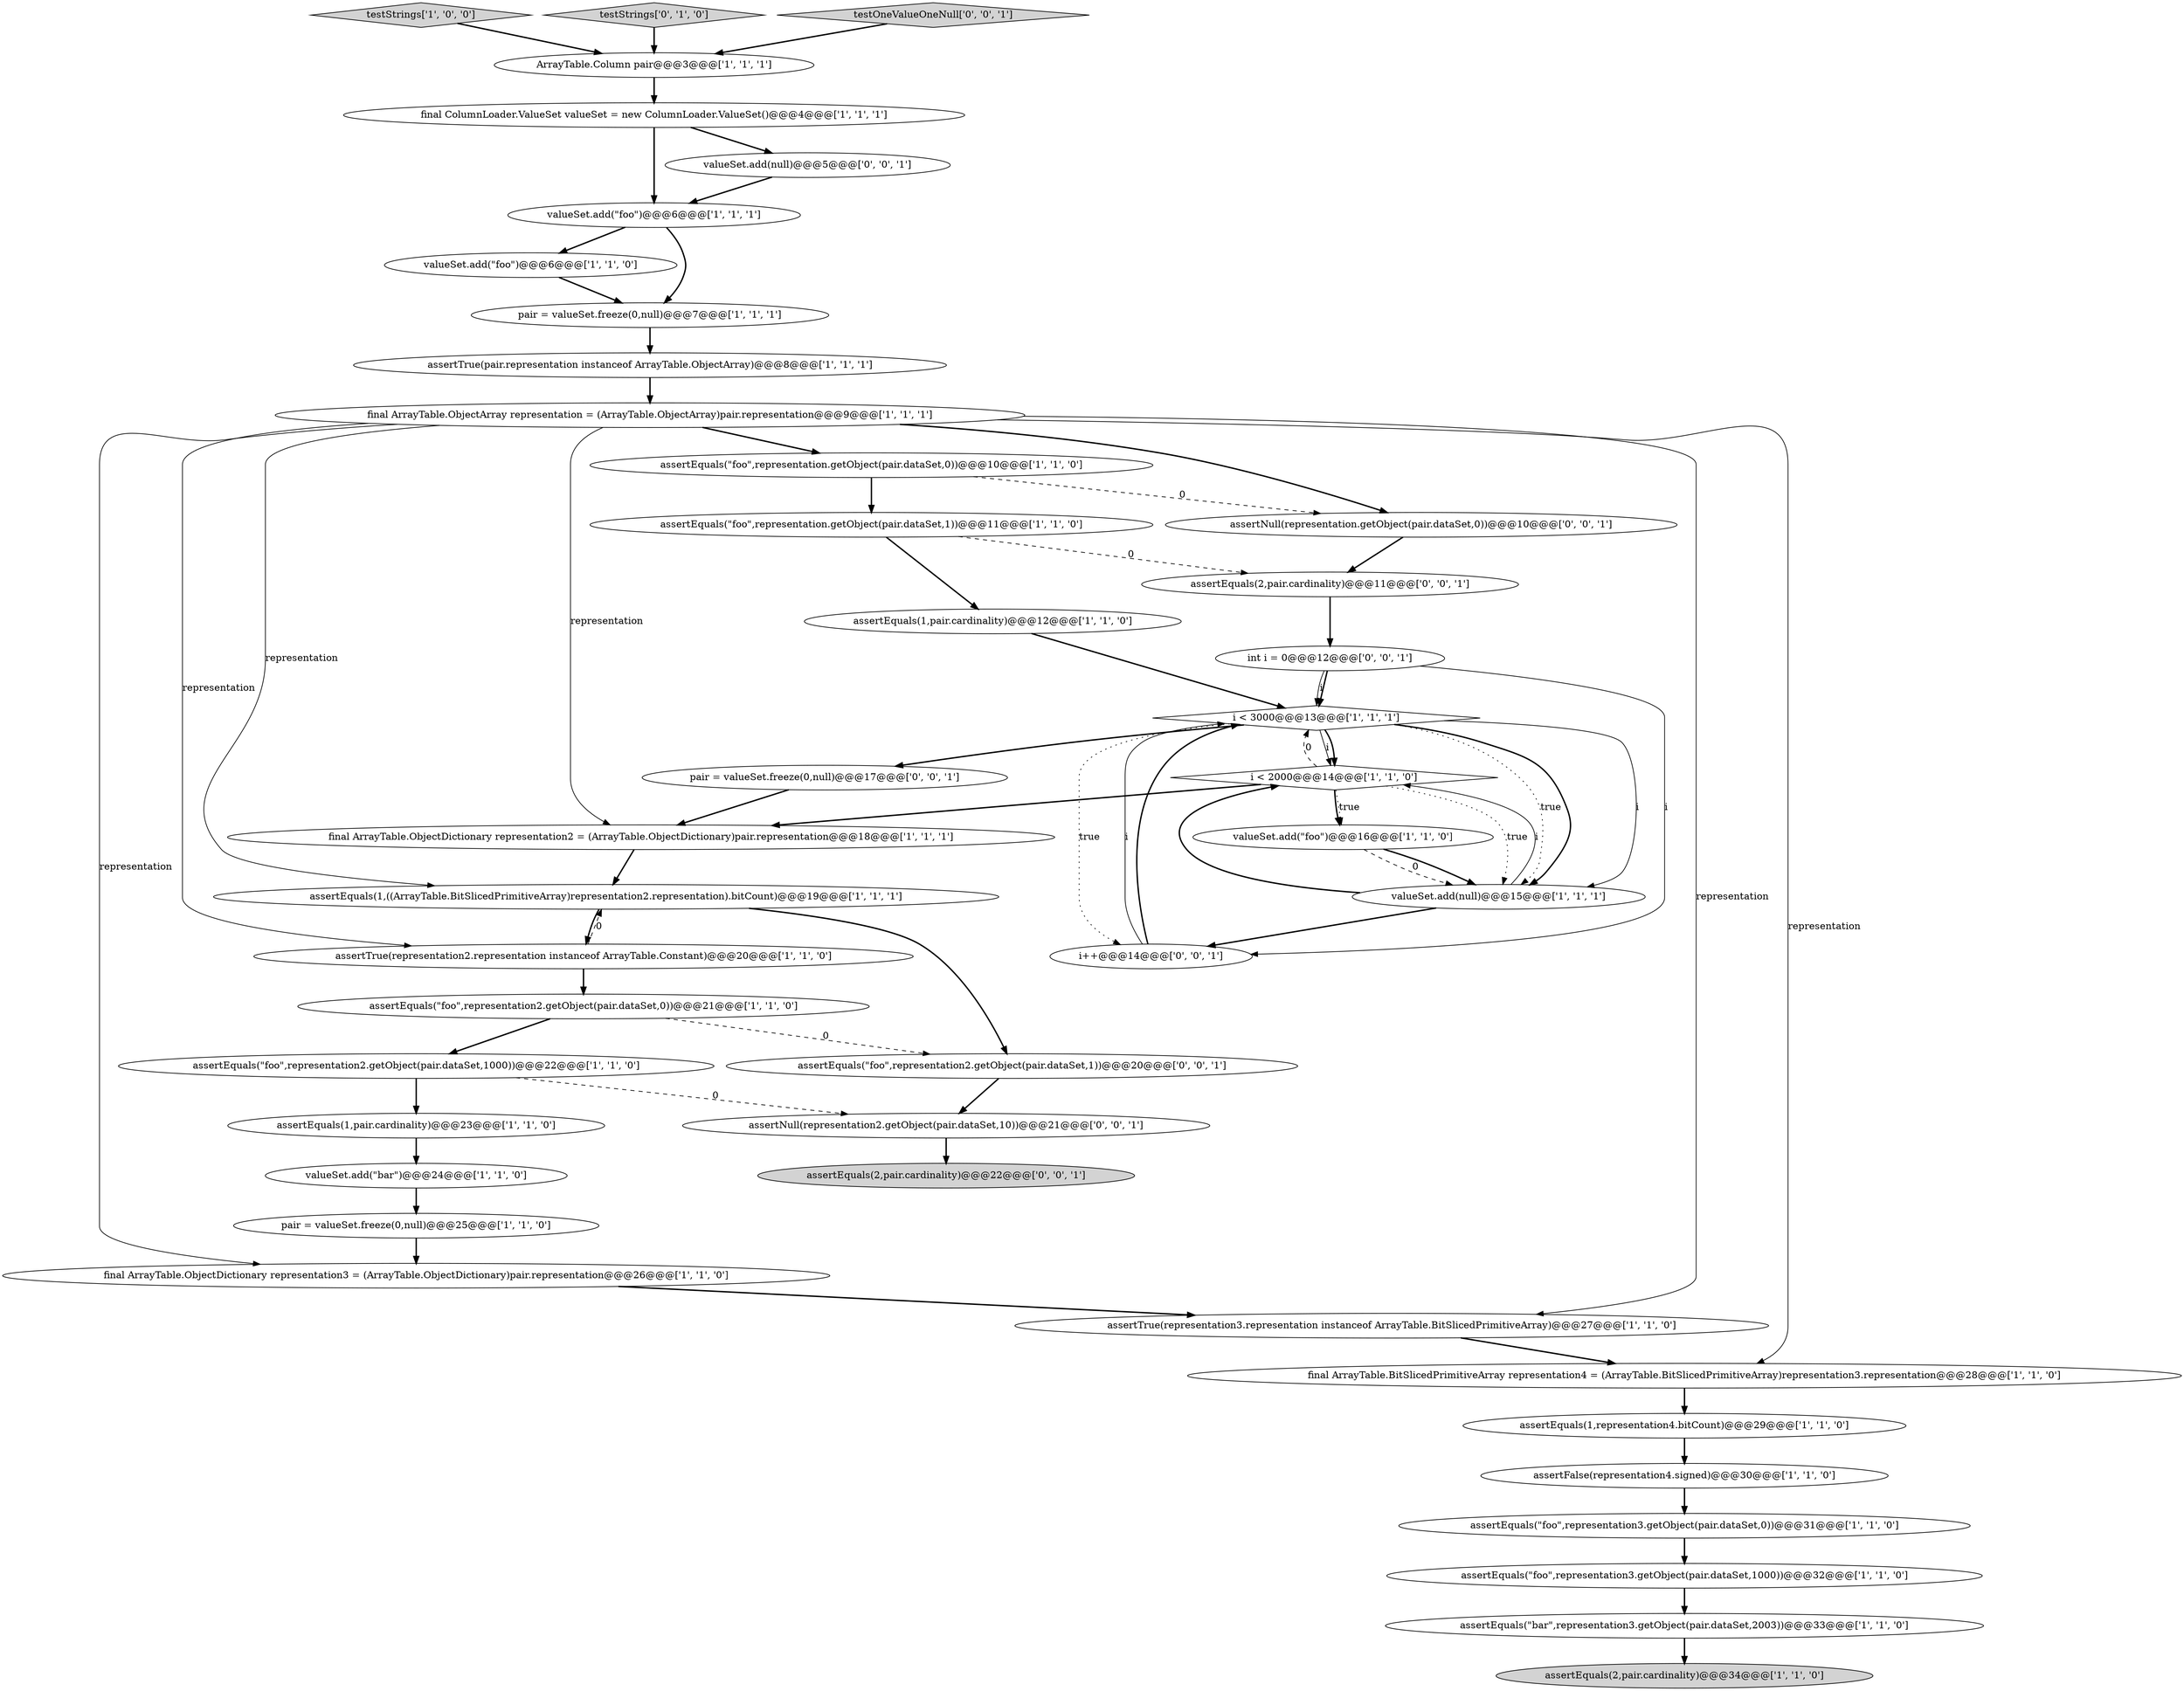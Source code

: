 digraph {
17 [style = filled, label = "assertEquals(\"foo\",representation2.getObject(pair.dataSet,0))@@@21@@@['1', '1', '0']", fillcolor = white, shape = ellipse image = "AAA0AAABBB1BBB"];
21 [style = filled, label = "testStrings['1', '0', '0']", fillcolor = lightgray, shape = diamond image = "AAA0AAABBB1BBB"];
11 [style = filled, label = "assertEquals(1,pair.cardinality)@@@12@@@['1', '1', '0']", fillcolor = white, shape = ellipse image = "AAA0AAABBB1BBB"];
12 [style = filled, label = "assertTrue(representation3.representation instanceof ArrayTable.BitSlicedPrimitiveArray)@@@27@@@['1', '1', '0']", fillcolor = white, shape = ellipse image = "AAA0AAABBB1BBB"];
38 [style = filled, label = "assertEquals(2,pair.cardinality)@@@22@@@['0', '0', '1']", fillcolor = lightgray, shape = ellipse image = "AAA0AAABBB3BBB"];
0 [style = filled, label = "assertFalse(representation4.signed)@@@30@@@['1', '1', '0']", fillcolor = white, shape = ellipse image = "AAA0AAABBB1BBB"];
33 [style = filled, label = "assertNull(representation.getObject(pair.dataSet,0))@@@10@@@['0', '0', '1']", fillcolor = white, shape = ellipse image = "AAA0AAABBB3BBB"];
35 [style = filled, label = "assertEquals(\"foo\",representation2.getObject(pair.dataSet,1))@@@20@@@['0', '0', '1']", fillcolor = white, shape = ellipse image = "AAA0AAABBB3BBB"];
23 [style = filled, label = "assertEquals(\"foo\",representation2.getObject(pair.dataSet,1000))@@@22@@@['1', '1', '0']", fillcolor = white, shape = ellipse image = "AAA0AAABBB1BBB"];
28 [style = filled, label = "valueSet.add(\"foo\")@@@6@@@['1', '1', '0']", fillcolor = white, shape = ellipse image = "AAA0AAABBB1BBB"];
31 [style = filled, label = "assertEquals(2,pair.cardinality)@@@34@@@['1', '1', '0']", fillcolor = lightgray, shape = ellipse image = "AAA0AAABBB1BBB"];
18 [style = filled, label = "final ArrayTable.ObjectArray representation = (ArrayTable.ObjectArray)pair.representation@@@9@@@['1', '1', '1']", fillcolor = white, shape = ellipse image = "AAA0AAABBB1BBB"];
32 [style = filled, label = "testStrings['0', '1', '0']", fillcolor = lightgray, shape = diamond image = "AAA0AAABBB2BBB"];
37 [style = filled, label = "pair = valueSet.freeze(0,null)@@@17@@@['0', '0', '1']", fillcolor = white, shape = ellipse image = "AAA0AAABBB3BBB"];
16 [style = filled, label = "i < 2000@@@14@@@['1', '1', '0']", fillcolor = white, shape = diamond image = "AAA0AAABBB1BBB"];
27 [style = filled, label = "assertEquals(\"foo\",representation.getObject(pair.dataSet,1))@@@11@@@['1', '1', '0']", fillcolor = white, shape = ellipse image = "AAA0AAABBB1BBB"];
24 [style = filled, label = "assertEquals(\"foo\",representation3.getObject(pair.dataSet,0))@@@31@@@['1', '1', '0']", fillcolor = white, shape = ellipse image = "AAA0AAABBB1BBB"];
14 [style = filled, label = "final ArrayTable.ObjectDictionary representation3 = (ArrayTable.ObjectDictionary)pair.representation@@@26@@@['1', '1', '0']", fillcolor = white, shape = ellipse image = "AAA0AAABBB1BBB"];
29 [style = filled, label = "valueSet.add(\"bar\")@@@24@@@['1', '1', '0']", fillcolor = white, shape = ellipse image = "AAA0AAABBB1BBB"];
9 [style = filled, label = "pair = valueSet.freeze(0,null)@@@25@@@['1', '1', '0']", fillcolor = white, shape = ellipse image = "AAA0AAABBB1BBB"];
36 [style = filled, label = "assertEquals(2,pair.cardinality)@@@11@@@['0', '0', '1']", fillcolor = white, shape = ellipse image = "AAA0AAABBB3BBB"];
2 [style = filled, label = "i < 3000@@@13@@@['1', '1', '1']", fillcolor = white, shape = diamond image = "AAA0AAABBB1BBB"];
3 [style = filled, label = "valueSet.add(\"foo\")@@@16@@@['1', '1', '0']", fillcolor = white, shape = ellipse image = "AAA0AAABBB1BBB"];
8 [style = filled, label = "assertEquals(1,pair.cardinality)@@@23@@@['1', '1', '0']", fillcolor = white, shape = ellipse image = "AAA0AAABBB1BBB"];
20 [style = filled, label = "final ArrayTable.ObjectDictionary representation2 = (ArrayTable.ObjectDictionary)pair.representation@@@18@@@['1', '1', '1']", fillcolor = white, shape = ellipse image = "AAA0AAABBB1BBB"];
1 [style = filled, label = "ArrayTable.Column pair@@@3@@@['1', '1', '1']", fillcolor = white, shape = ellipse image = "AAA0AAABBB1BBB"];
15 [style = filled, label = "valueSet.add(\"foo\")@@@6@@@['1', '1', '1']", fillcolor = white, shape = ellipse image = "AAA0AAABBB1BBB"];
26 [style = filled, label = "assertEquals(\"foo\",representation.getObject(pair.dataSet,0))@@@10@@@['1', '1', '0']", fillcolor = white, shape = ellipse image = "AAA0AAABBB1BBB"];
22 [style = filled, label = "assertTrue(pair.representation instanceof ArrayTable.ObjectArray)@@@8@@@['1', '1', '1']", fillcolor = white, shape = ellipse image = "AAA0AAABBB1BBB"];
40 [style = filled, label = "valueSet.add(null)@@@5@@@['0', '0', '1']", fillcolor = white, shape = ellipse image = "AAA0AAABBB3BBB"];
30 [style = filled, label = "pair = valueSet.freeze(0,null)@@@7@@@['1', '1', '1']", fillcolor = white, shape = ellipse image = "AAA0AAABBB1BBB"];
34 [style = filled, label = "assertNull(representation2.getObject(pair.dataSet,10))@@@21@@@['0', '0', '1']", fillcolor = white, shape = ellipse image = "AAA0AAABBB3BBB"];
13 [style = filled, label = "assertEquals(1,representation4.bitCount)@@@29@@@['1', '1', '0']", fillcolor = white, shape = ellipse image = "AAA0AAABBB1BBB"];
4 [style = filled, label = "assertTrue(representation2.representation instanceof ArrayTable.Constant)@@@20@@@['1', '1', '0']", fillcolor = white, shape = ellipse image = "AAA0AAABBB1BBB"];
42 [style = filled, label = "int i = 0@@@12@@@['0', '0', '1']", fillcolor = white, shape = ellipse image = "AAA0AAABBB3BBB"];
25 [style = filled, label = "final ArrayTable.BitSlicedPrimitiveArray representation4 = (ArrayTable.BitSlicedPrimitiveArray)representation3.representation@@@28@@@['1', '1', '0']", fillcolor = white, shape = ellipse image = "AAA0AAABBB1BBB"];
6 [style = filled, label = "final ColumnLoader.ValueSet valueSet = new ColumnLoader.ValueSet()@@@4@@@['1', '1', '1']", fillcolor = white, shape = ellipse image = "AAA0AAABBB1BBB"];
5 [style = filled, label = "assertEquals(1,((ArrayTable.BitSlicedPrimitiveArray)representation2.representation).bitCount)@@@19@@@['1', '1', '1']", fillcolor = white, shape = ellipse image = "AAA0AAABBB1BBB"];
19 [style = filled, label = "assertEquals(\"foo\",representation3.getObject(pair.dataSet,1000))@@@32@@@['1', '1', '0']", fillcolor = white, shape = ellipse image = "AAA0AAABBB1BBB"];
39 [style = filled, label = "testOneValueOneNull['0', '0', '1']", fillcolor = lightgray, shape = diamond image = "AAA0AAABBB3BBB"];
41 [style = filled, label = "i++@@@14@@@['0', '0', '1']", fillcolor = white, shape = ellipse image = "AAA0AAABBB3BBB"];
10 [style = filled, label = "valueSet.add(null)@@@15@@@['1', '1', '1']", fillcolor = white, shape = ellipse image = "AAA0AAABBB1BBB"];
7 [style = filled, label = "assertEquals(\"bar\",representation3.getObject(pair.dataSet,2003))@@@33@@@['1', '1', '0']", fillcolor = white, shape = ellipse image = "AAA0AAABBB1BBB"];
2->10 [style = dotted, label="true"];
16->3 [style = bold, label=""];
30->22 [style = bold, label=""];
24->19 [style = bold, label=""];
42->2 [style = bold, label=""];
4->17 [style = bold, label=""];
23->34 [style = dashed, label="0"];
28->30 [style = bold, label=""];
25->13 [style = bold, label=""];
29->9 [style = bold, label=""];
18->26 [style = bold, label=""];
18->33 [style = bold, label=""];
41->2 [style = solid, label="i"];
37->20 [style = bold, label=""];
17->35 [style = dashed, label="0"];
40->15 [style = bold, label=""];
26->33 [style = dashed, label="0"];
42->2 [style = solid, label="i"];
7->31 [style = bold, label=""];
15->30 [style = bold, label=""];
42->41 [style = solid, label="i"];
2->10 [style = solid, label="i"];
23->8 [style = bold, label=""];
2->10 [style = bold, label=""];
10->41 [style = bold, label=""];
41->2 [style = bold, label=""];
27->36 [style = dashed, label="0"];
18->5 [style = solid, label="representation"];
17->23 [style = bold, label=""];
11->2 [style = bold, label=""];
16->10 [style = dotted, label="true"];
6->15 [style = bold, label=""];
16->3 [style = dotted, label="true"];
20->5 [style = bold, label=""];
18->14 [style = solid, label="representation"];
3->10 [style = bold, label=""];
26->27 [style = bold, label=""];
22->18 [style = bold, label=""];
1->6 [style = bold, label=""];
10->16 [style = solid, label="i"];
27->11 [style = bold, label=""];
10->16 [style = bold, label=""];
15->28 [style = bold, label=""];
6->40 [style = bold, label=""];
12->25 [style = bold, label=""];
0->24 [style = bold, label=""];
14->12 [style = bold, label=""];
5->4 [style = bold, label=""];
21->1 [style = bold, label=""];
32->1 [style = bold, label=""];
33->36 [style = bold, label=""];
9->14 [style = bold, label=""];
4->5 [style = dashed, label="0"];
39->1 [style = bold, label=""];
2->41 [style = dotted, label="true"];
18->4 [style = solid, label="representation"];
16->2 [style = dashed, label="0"];
3->10 [style = dashed, label="0"];
18->12 [style = solid, label="representation"];
34->38 [style = bold, label=""];
2->37 [style = bold, label=""];
35->34 [style = bold, label=""];
18->25 [style = solid, label="representation"];
16->20 [style = bold, label=""];
19->7 [style = bold, label=""];
8->29 [style = bold, label=""];
5->35 [style = bold, label=""];
18->20 [style = solid, label="representation"];
2->16 [style = solid, label="i"];
36->42 [style = bold, label=""];
13->0 [style = bold, label=""];
2->16 [style = bold, label=""];
}
